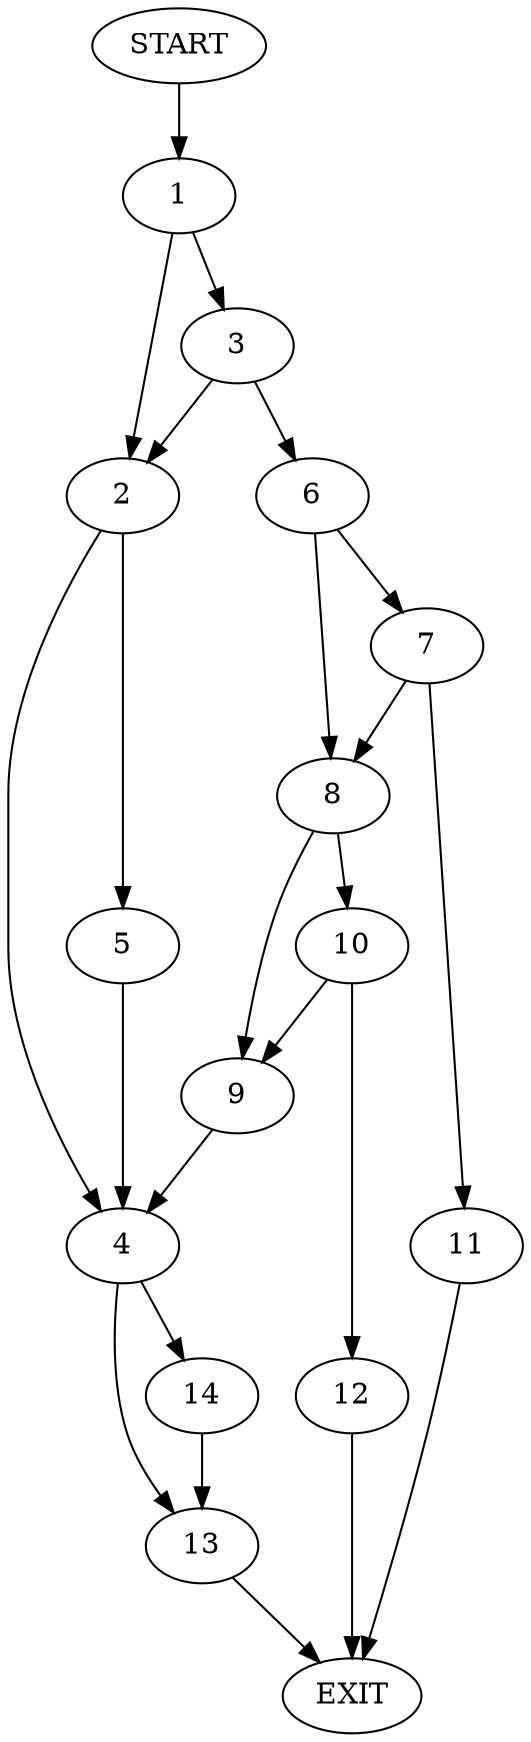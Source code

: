 digraph {
0 [label="START"]
15 [label="EXIT"]
0 -> 1
1 -> 2
1 -> 3
2 -> 4
2 -> 5
3 -> 2
3 -> 6
6 -> 7
6 -> 8
8 -> 9
8 -> 10
7 -> 8
7 -> 11
11 -> 15
9 -> 4
10 -> 9
10 -> 12
12 -> 15
4 -> 13
4 -> 14
5 -> 4
14 -> 13
13 -> 15
}
